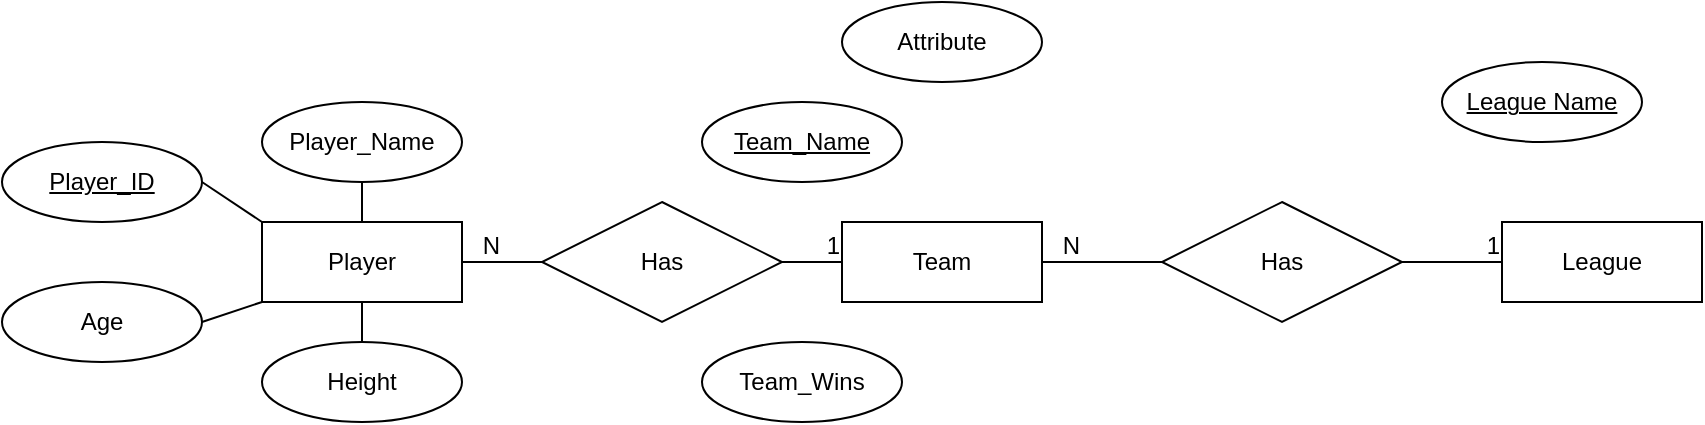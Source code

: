 <mxfile version="24.0.7" type="github">
  <diagram name="Page-1" id="F_IIuRu0TYrTivQQI0Uh">
    <mxGraphModel dx="1457" dy="722" grid="1" gridSize="10" guides="1" tooltips="1" connect="1" arrows="1" fold="1" page="1" pageScale="1" pageWidth="2339" pageHeight="3300" math="0" shadow="0">
      <root>
        <mxCell id="0" />
        <mxCell id="1" parent="0" />
        <mxCell id="5Dsv94YExHufdIJBwyKu-4" value="Player" style="whiteSpace=wrap;html=1;align=center;" vertex="1" parent="1">
          <mxGeometry x="310" y="380" width="100" height="40" as="geometry" />
        </mxCell>
        <mxCell id="5Dsv94YExHufdIJBwyKu-5" value="Team" style="whiteSpace=wrap;html=1;align=center;" vertex="1" parent="1">
          <mxGeometry x="600" y="380" width="100" height="40" as="geometry" />
        </mxCell>
        <mxCell id="5Dsv94YExHufdIJBwyKu-6" value="League" style="whiteSpace=wrap;html=1;align=center;" vertex="1" parent="1">
          <mxGeometry x="930" y="380" width="100" height="40" as="geometry" />
        </mxCell>
        <mxCell id="5Dsv94YExHufdIJBwyKu-7" value="Has" style="shape=rhombus;perimeter=rhombusPerimeter;whiteSpace=wrap;html=1;align=center;" vertex="1" parent="1">
          <mxGeometry x="450" y="370" width="120" height="60" as="geometry" />
        </mxCell>
        <mxCell id="5Dsv94YExHufdIJBwyKu-8" value="Has" style="shape=rhombus;perimeter=rhombusPerimeter;whiteSpace=wrap;html=1;align=center;" vertex="1" parent="1">
          <mxGeometry x="760" y="370" width="120" height="60" as="geometry" />
        </mxCell>
        <mxCell id="5Dsv94YExHufdIJBwyKu-13" value="" style="endArrow=none;html=1;rounded=0;exitX=0;exitY=0.5;exitDx=0;exitDy=0;" edge="1" parent="1" source="5Dsv94YExHufdIJBwyKu-7">
          <mxGeometry relative="1" as="geometry">
            <mxPoint x="380" y="430" as="sourcePoint" />
            <mxPoint x="410" y="400" as="targetPoint" />
          </mxGeometry>
        </mxCell>
        <mxCell id="5Dsv94YExHufdIJBwyKu-14" value="N" style="resizable=0;html=1;whiteSpace=wrap;align=right;verticalAlign=bottom;" connectable="0" vertex="1" parent="5Dsv94YExHufdIJBwyKu-13">
          <mxGeometry x="1" relative="1" as="geometry">
            <mxPoint x="20" as="offset" />
          </mxGeometry>
        </mxCell>
        <mxCell id="5Dsv94YExHufdIJBwyKu-15" value="" style="endArrow=none;html=1;rounded=0;exitX=1;exitY=0.5;exitDx=0;exitDy=0;entryX=0;entryY=0.5;entryDx=0;entryDy=0;" edge="1" parent="1" source="5Dsv94YExHufdIJBwyKu-7" target="5Dsv94YExHufdIJBwyKu-5">
          <mxGeometry relative="1" as="geometry">
            <mxPoint x="380" y="430" as="sourcePoint" />
            <mxPoint x="540" y="430" as="targetPoint" />
          </mxGeometry>
        </mxCell>
        <mxCell id="5Dsv94YExHufdIJBwyKu-16" value="1" style="resizable=0;html=1;whiteSpace=wrap;align=right;verticalAlign=bottom;" connectable="0" vertex="1" parent="5Dsv94YExHufdIJBwyKu-15">
          <mxGeometry x="1" relative="1" as="geometry" />
        </mxCell>
        <mxCell id="5Dsv94YExHufdIJBwyKu-17" value="" style="endArrow=none;html=1;rounded=0;exitX=0;exitY=0.5;exitDx=0;exitDy=0;entryX=1;entryY=0.5;entryDx=0;entryDy=0;" edge="1" parent="1" source="5Dsv94YExHufdIJBwyKu-8" target="5Dsv94YExHufdIJBwyKu-5">
          <mxGeometry relative="1" as="geometry">
            <mxPoint x="466" y="412" as="sourcePoint" />
            <mxPoint x="420" y="410" as="targetPoint" />
          </mxGeometry>
        </mxCell>
        <mxCell id="5Dsv94YExHufdIJBwyKu-18" value="N" style="resizable=0;html=1;whiteSpace=wrap;align=right;verticalAlign=bottom;" connectable="0" vertex="1" parent="5Dsv94YExHufdIJBwyKu-17">
          <mxGeometry x="1" relative="1" as="geometry">
            <mxPoint x="20" as="offset" />
          </mxGeometry>
        </mxCell>
        <mxCell id="5Dsv94YExHufdIJBwyKu-19" value="" style="endArrow=none;html=1;rounded=0;exitX=1;exitY=0.5;exitDx=0;exitDy=0;entryX=0;entryY=0.5;entryDx=0;entryDy=0;" edge="1" parent="1" source="5Dsv94YExHufdIJBwyKu-8" target="5Dsv94YExHufdIJBwyKu-6">
          <mxGeometry relative="1" as="geometry">
            <mxPoint x="510" y="420" as="sourcePoint" />
            <mxPoint x="670" y="420" as="targetPoint" />
          </mxGeometry>
        </mxCell>
        <mxCell id="5Dsv94YExHufdIJBwyKu-20" value="1" style="resizable=0;html=1;whiteSpace=wrap;align=right;verticalAlign=bottom;" connectable="0" vertex="1" parent="5Dsv94YExHufdIJBwyKu-19">
          <mxGeometry x="1" relative="1" as="geometry" />
        </mxCell>
        <mxCell id="5Dsv94YExHufdIJBwyKu-21" value="Player_Name" style="ellipse;whiteSpace=wrap;html=1;align=center;" vertex="1" parent="1">
          <mxGeometry x="310" y="320" width="100" height="40" as="geometry" />
        </mxCell>
        <mxCell id="5Dsv94YExHufdIJBwyKu-22" value="Player_ID" style="ellipse;whiteSpace=wrap;html=1;align=center;fontStyle=4;" vertex="1" parent="1">
          <mxGeometry x="180" y="340" width="100" height="40" as="geometry" />
        </mxCell>
        <mxCell id="5Dsv94YExHufdIJBwyKu-24" value="Age" style="ellipse;whiteSpace=wrap;html=1;align=center;" vertex="1" parent="1">
          <mxGeometry x="180" y="410" width="100" height="40" as="geometry" />
        </mxCell>
        <mxCell id="5Dsv94YExHufdIJBwyKu-25" value="Height" style="ellipse;whiteSpace=wrap;html=1;align=center;" vertex="1" parent="1">
          <mxGeometry x="310" y="440" width="100" height="40" as="geometry" />
        </mxCell>
        <mxCell id="5Dsv94YExHufdIJBwyKu-28" value="" style="endArrow=none;html=1;rounded=0;exitX=1;exitY=0.5;exitDx=0;exitDy=0;entryX=0;entryY=1;entryDx=0;entryDy=0;" edge="1" parent="1" source="5Dsv94YExHufdIJBwyKu-24" target="5Dsv94YExHufdIJBwyKu-4">
          <mxGeometry relative="1" as="geometry">
            <mxPoint x="250" y="440" as="sourcePoint" />
            <mxPoint x="410" y="440" as="targetPoint" />
          </mxGeometry>
        </mxCell>
        <mxCell id="5Dsv94YExHufdIJBwyKu-29" value="" style="endArrow=none;html=1;rounded=0;entryX=0.5;entryY=1;entryDx=0;entryDy=0;exitX=0.5;exitY=0;exitDx=0;exitDy=0;" edge="1" parent="1" source="5Dsv94YExHufdIJBwyKu-25" target="5Dsv94YExHufdIJBwyKu-4">
          <mxGeometry relative="1" as="geometry">
            <mxPoint x="350" y="440" as="sourcePoint" />
            <mxPoint x="510" y="440" as="targetPoint" />
          </mxGeometry>
        </mxCell>
        <mxCell id="5Dsv94YExHufdIJBwyKu-31" value="" style="endArrow=none;html=1;rounded=0;exitX=1;exitY=0.5;exitDx=0;exitDy=0;entryX=0;entryY=0;entryDx=0;entryDy=0;" edge="1" parent="1" source="5Dsv94YExHufdIJBwyKu-22" target="5Dsv94YExHufdIJBwyKu-4">
          <mxGeometry relative="1" as="geometry">
            <mxPoint x="250" y="440" as="sourcePoint" />
            <mxPoint x="410" y="440" as="targetPoint" />
          </mxGeometry>
        </mxCell>
        <mxCell id="5Dsv94YExHufdIJBwyKu-32" value="" style="endArrow=none;html=1;rounded=0;exitX=0.5;exitY=1;exitDx=0;exitDy=0;entryX=0.5;entryY=0;entryDx=0;entryDy=0;" edge="1" parent="1" source="5Dsv94YExHufdIJBwyKu-21" target="5Dsv94YExHufdIJBwyKu-4">
          <mxGeometry relative="1" as="geometry">
            <mxPoint x="250" y="440" as="sourcePoint" />
            <mxPoint x="410" y="440" as="targetPoint" />
          </mxGeometry>
        </mxCell>
        <mxCell id="5Dsv94YExHufdIJBwyKu-34" value="Team_Name" style="ellipse;whiteSpace=wrap;html=1;align=center;fontStyle=4;" vertex="1" parent="1">
          <mxGeometry x="530" y="320" width="100" height="40" as="geometry" />
        </mxCell>
        <mxCell id="5Dsv94YExHufdIJBwyKu-35" value="Team_Wins" style="ellipse;whiteSpace=wrap;html=1;align=center;" vertex="1" parent="1">
          <mxGeometry x="530" y="440" width="100" height="40" as="geometry" />
        </mxCell>
        <mxCell id="5Dsv94YExHufdIJBwyKu-36" value="Attribute" style="ellipse;whiteSpace=wrap;html=1;align=center;" vertex="1" parent="1">
          <mxGeometry x="600" y="270" width="100" height="40" as="geometry" />
        </mxCell>
        <mxCell id="5Dsv94YExHufdIJBwyKu-37" value="League Name" style="ellipse;whiteSpace=wrap;html=1;align=center;fontStyle=4;" vertex="1" parent="1">
          <mxGeometry x="900" y="300" width="100" height="40" as="geometry" />
        </mxCell>
      </root>
    </mxGraphModel>
  </diagram>
</mxfile>

